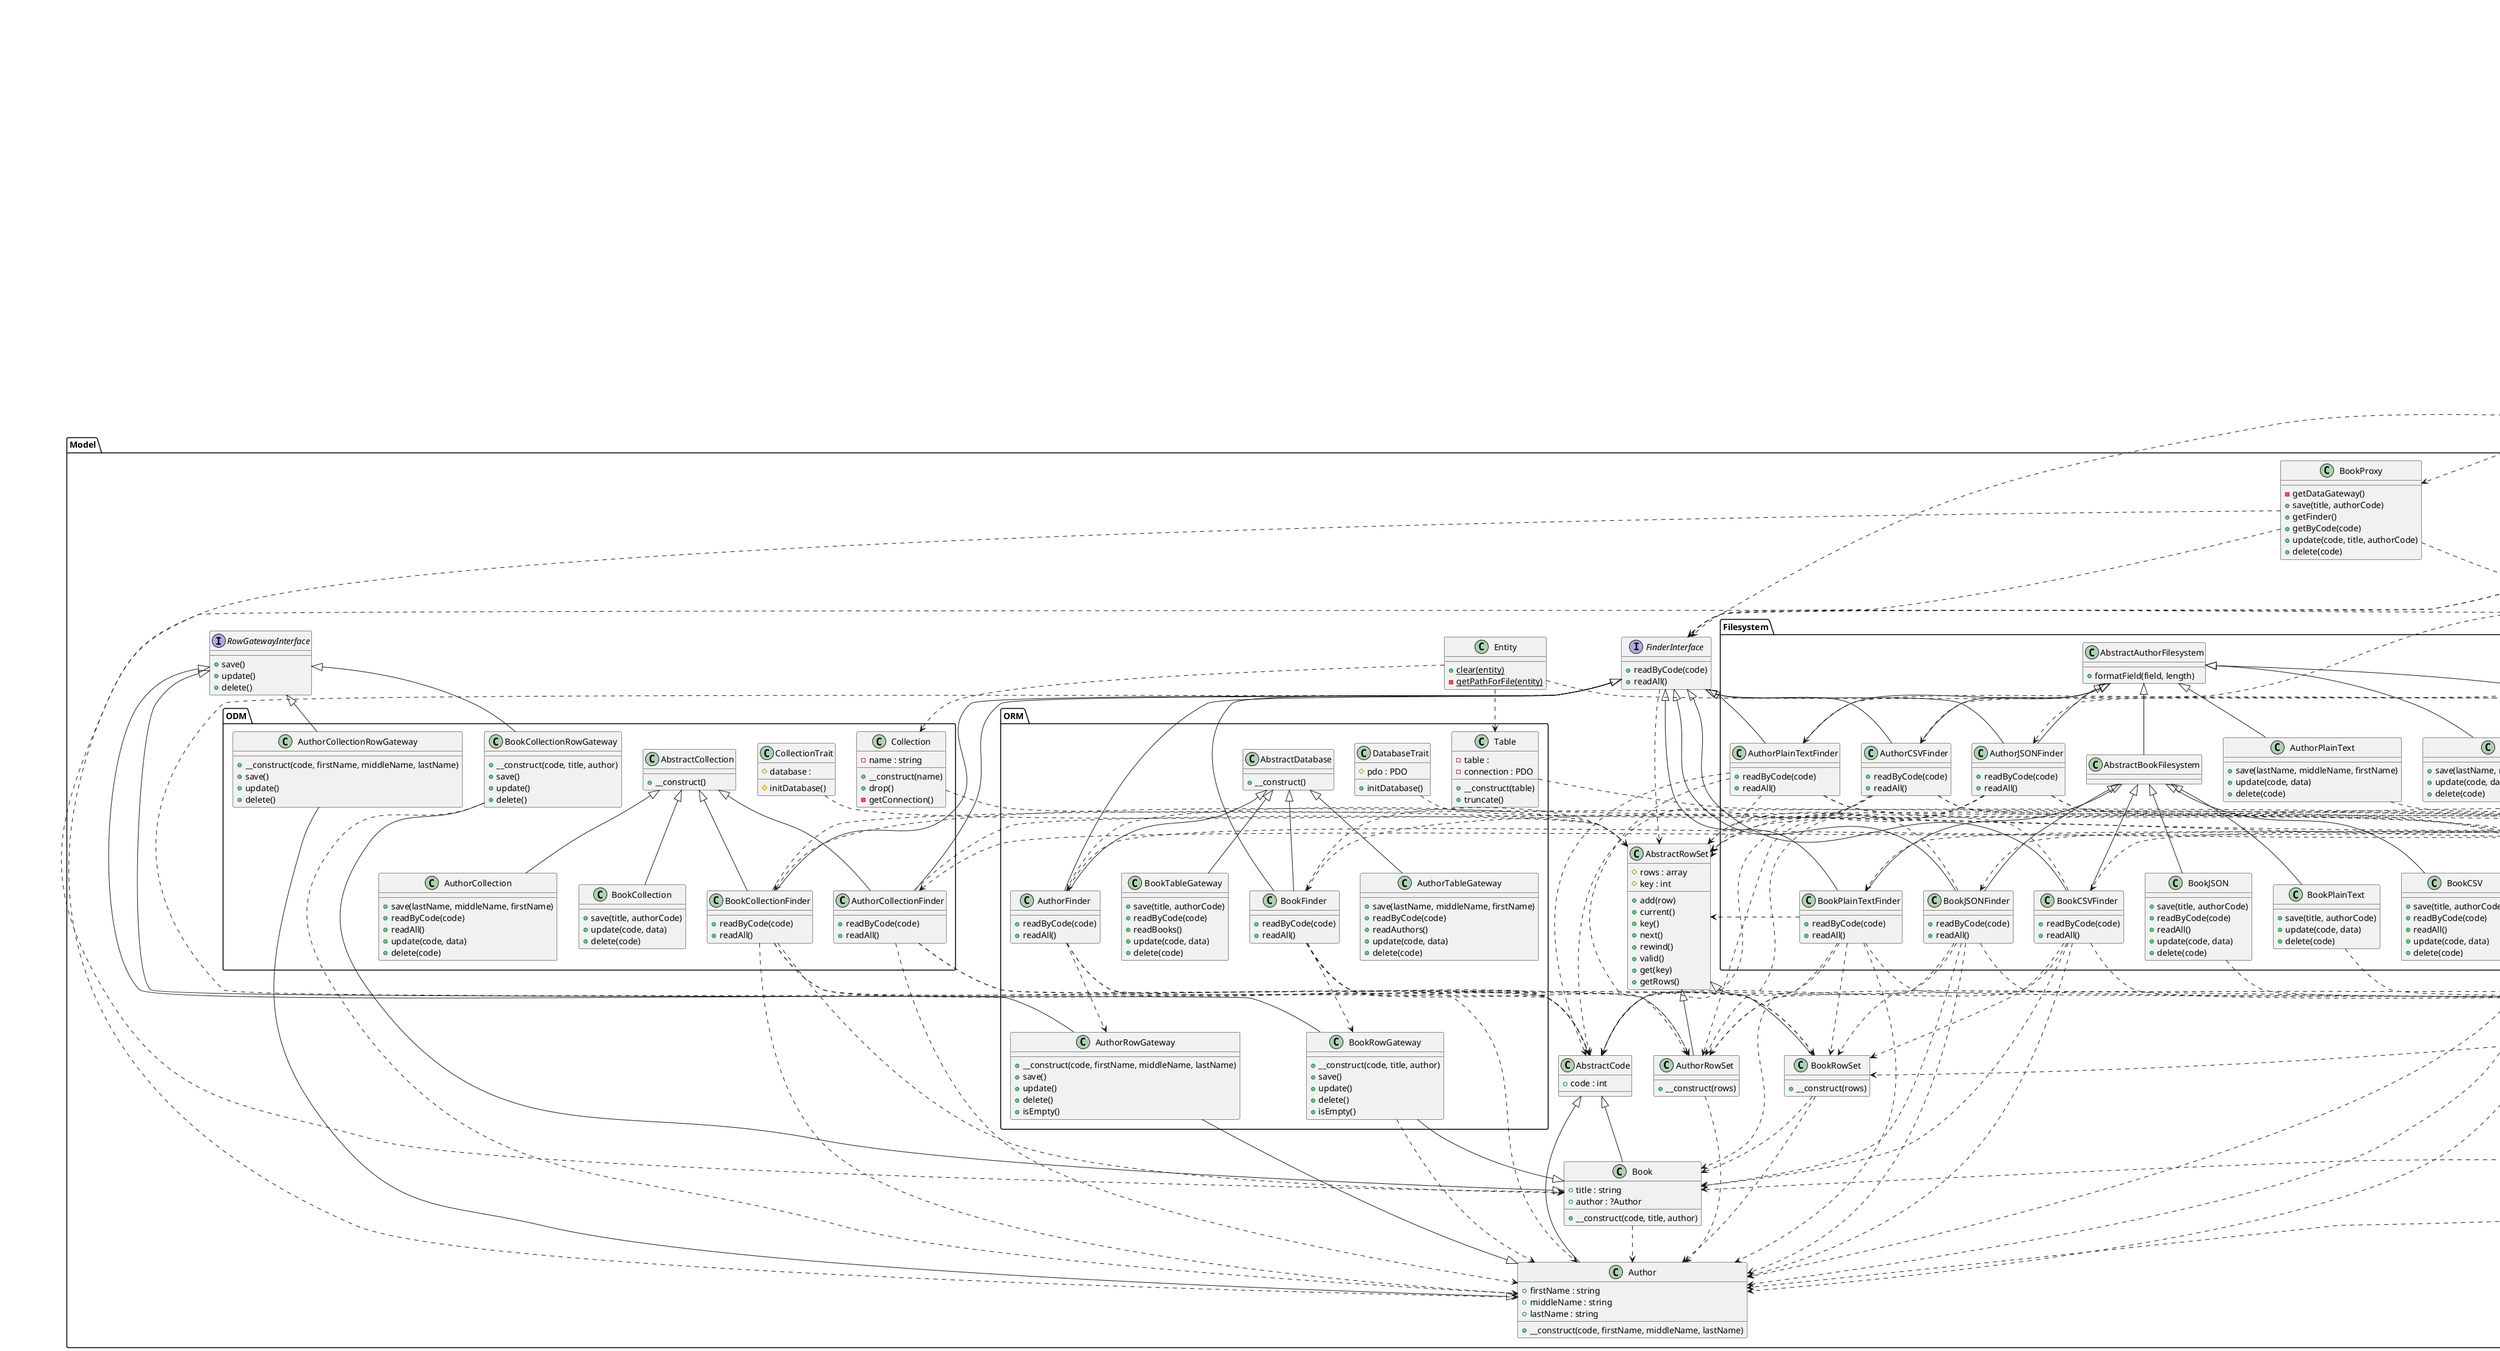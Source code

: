@startuml class-diagram
  package Controller as Controller {
    class "Book" as Controller_Book {
      #book : Book
      +list()
      +edit()
      +save()
      +message()
      #insert(title, authorCode)
      #update(code, title, authorCode)
      +delete()
      #remove(code)
      #getByCode(code)
      #listBooksInTable()
      #getBookFinder()
      #listAuthorsForSelect(code)
    }
    class "Index" as Controller_Index {
      +index()
    }
    class "Author" as Controller_Author {
      #author : Author
      +list()
      +edit()
      +save()
      +message()
      #insert(lastName, middleName, firstName)
      #update(code, lastName, middleName, firstName)
      +delete()
      #remove(code)
      #getByCode(code)
      #listAuthorsInTable()
      +getAuthorFinder()
    }
    class "AbstractPageController" as Controller_AbstractPageController {
      -controller : string
      +run(action)
      #redirect(controller, action, args)
    }
    package REST as Controller.REST {
      class "AbstractRESTController" as Controller_REST_AbstractRESTController {
        +run(action)
        #getPutData()
        {abstract} +post(data)
        {abstract} +get(code)
        {abstract} +put(data)
        {abstract} +delete(code)
      }
      class "BookREST" as Controller_REST_BookREST {
        -bookProxy : BookProxy
        +__construct()
        +post(data)
        +get(code)
        +put(data)
        +delete(code)
      }
      class "AuthorREST" as Controller_REST_AuthorREST {
        -authorProxy : AuthorProxy
        +__construct()
        +post(data)
        +get(code)
        +put(data)
        +delete(code)
      }
    }
  }
  package Test as Test {
    class "AbstractDatabaseTest" as Test_AbstractDatabaseTest {
      {abstract} +testSaveAuthor()
      {abstract} +testReadAuthor()
      {abstract} +testReadAuthors()
      {abstract} +testUpdateAuthor()
      {abstract} +testDeleteAuthor()
      {abstract} +testReadBook()
      {abstract} +testReadBooks()
      {abstract} +testUpdateBook()
      {abstract} +testDeleteBook()
    }
    class "PHPServer" as Test_PHPServer {
      -process : 
      -instance : 
      -__construct()
      {static} +getInstance()
      +start()
      +stop()
    }
  }
  package Model as Model {
    class "BookProxy" as Model_BookProxy {
      -getDataGateway()
      +save(title, authorCode)
      +getFinder()
      +getByCode(code)
      +update(code, title, authorCode)
      +delete(code)
    }
    interface "FinderInterface" as Model_FinderInterface {
      +readByCode(code)
      +readAll()
    }
    class "BookRowSet" as Model_BookRowSet {
      +__construct(rows)
    }
    interface "RowGatewayInterface" as Model_RowGatewayInterface {
      +save()
      +update()
      +delete()
    }
    class "Book" as Model_Book {
      +title : string
      +author : ?Author
      +__construct(code, title, author)
    }
    class "Entity" as Model_Entity {
      {static} +clear(entity)
      {static} -getPathForFile(entity)
    }
    class "AbstractCode" as Model_AbstractCode {
      +code : int
    }
    class "AbstractRowSet" as Model_AbstractRowSet {
      #rows : array
      #key : int
      +add(row)
      +current()
      +key()
      +next()
      +rewind()
      +valid()
      +get(key)
      +getRows()
    }
    class "AuthorProxy" as Model_AuthorProxy {
      -getDataGateway()
      +save(lastName, middleName, firstName)
      +getFinder()
      +getByCode(code)
      +update(code, data)
      +delete(code)
    }
    class "AuthorRowSet" as Model_AuthorRowSet {
      +__construct(rows)
    }
    class "Author" as Model_Author {
      +firstName : string
      +middleName : string
      +lastName : string
      +__construct(code, firstName, middleName, lastName)
    }
    package ODM as Model.ODM {
      class "BookCollectionFinder" as Model_ODM_BookCollectionFinder {
        +readByCode(code)
        +readAll()
      }
      class "BookCollection" as Model_ODM_BookCollection {
        +save(title, authorCode)
        +update(code, data)
        +delete(code)
      }
      class "BookCollectionRowGateway" as Model_ODM_BookCollectionRowGateway {
        +__construct(code, title, author)
        +save()
        +update()
        +delete()
      }
      class "CollectionTrait" as Model_ODM_CollectionTrait {
        #database : 
        #initDatabase()
      }
      class "AuthorCollection" as Model_ODM_AuthorCollection {
        +save(lastName, middleName, firstName)
        +readByCode(code)
        +readAll()
        +update(code, data)
        +delete(code)
      }
      class "AbstractCollection" as Model_ODM_AbstractCollection {
        +__construct()
      }
      class "AuthorCollectionRowGateway" as Model_ODM_AuthorCollectionRowGateway {
        +__construct(code, firstName, middleName, lastName)
        +save()
        +update()
        +delete()
      }
      class "Collection" as Model_ODM_Collection {
        -name : string
        +__construct(name)
        +drop()
        -getConnection()
      }
      class "AuthorCollectionFinder" as Model_ODM_AuthorCollectionFinder {
        +readByCode(code)
        +readAll()
      }
    }
    package ORM as Model.ORM {
      class "BookFinder" as Model_ORM_BookFinder {
        +readByCode(code)
        +readAll()
      }
      class "BookTableGateway" as Model_ORM_BookTableGateway {
        +save(title, authorCode)
        +readByCode(code)
        +readBooks()
        +update(code, data)
        +delete(code)
      }
      class "BookRowGateway" as Model_ORM_BookRowGateway {
        +__construct(code, title, author)
        +save()
        +update()
        +delete()
        +isEmpty()
      }
      class "DatabaseTrait" as Model_ORM_DatabaseTrait {
        #pdo : PDO
        +initDatabase()
      }
      class "AuthorFinder" as Model_ORM_AuthorFinder {
        +readByCode(code)
        +readAll()
      }
      class "AuthorRowGateway" as Model_ORM_AuthorRowGateway {
        +__construct(code, firstName, middleName, lastName)
        +save()
        +update()
        +delete()
        +isEmpty()
      }
      class "AbstractDatabase" as Model_ORM_AbstractDatabase {
        +__construct()
      }
      class "AuthorTableGateway" as Model_ORM_AuthorTableGateway {
        +save(lastName, middleName, firstName)
        +readByCode(code)
        +readAuthors()
        +update(code, data)
        +delete(code)
      }
      class "Table" as Model_ORM_Table {
        -table : 
        -connection : PDO
        +__construct(table)
        +truncate()
      }
    }
    package Filesystem as Model.Filesystem {
      class "AuthorPlainTextFinder" as Model_Filesystem_AuthorPlainTextFinder {
        +readByCode(code)
        +readAll()
      }
      class "AbstractBookFilesystem" as Model_Filesystem_AbstractBookFilesystem {
      }
      class "BookCSV" as Model_Filesystem_BookCSV {
        +save(title, authorCode)
        +readByCode(code)
        +readAll()
        +update(code, data)
        +delete(code)
      }
      class "BookJSON" as Model_Filesystem_BookJSON {
        +save(title, authorCode)
        +readByCode(code)
        +readAll()
        +update(code, data)
        +delete(code)
      }
      class "AuthorPlainText" as Model_Filesystem_AuthorPlainText {
        +save(lastName, middleName, firstName)
        +update(code, data)
        +delete(code)
      }
      class "AuthorCSVFinder" as Model_Filesystem_AuthorCSVFinder {
        +readByCode(code)
        +readAll()
      }
      class "AuthorJSONFinder" as Model_Filesystem_AuthorJSONFinder {
        +readByCode(code)
        +readAll()
      }
      class "BookPlainText" as Model_Filesystem_BookPlainText {
        +save(title, authorCode)
        +update(code, data)
        +delete(code)
      }
      class "BookCSVFinder" as Model_Filesystem_BookCSVFinder {
        +readByCode(code)
        +readAll()
      }
      class "AbstractAuthorFilesystem" as Model_Filesystem_AbstractAuthorFilesystem {
        +formatField(field, length)
      }
      class "AuthorCSV" as Model_Filesystem_AuthorCSV {
        +save(lastName, middleName, firstName)
        +update(code, data)
        +delete(code)
      }
      class "BookPlainTextFinder" as Model_Filesystem_BookPlainTextFinder {
        +readByCode(code)
        +readAll()
      }
      class "BookJSONFinder" as Model_Filesystem_BookJSONFinder {
        +readByCode(code)
        +readAll()
      }
      class "AuthorJSON" as Model_Filesystem_AuthorJSON {
        +save(lastName, middleName, firstName)
        +update(code, data)
        +delete(code)
      }
    }
  }
  package Util as Util {
    class "Config" as Util_Config {
      -config : ?array
      -overridedValues : array
      {static} +get(key)
      {static} -getConfigFileName()
      {static} +override(key, value)
      {static} +change(current, new)
    }
  }
  Controller_AbstractPageController <|-- Controller_Author
  Controller_AbstractPageController <|-- Controller_Book
  Controller_AbstractPageController <|-- Controller_Index
  Controller_Author ..> Model_Author
  Controller_Author ..> Model_AuthorRowSet
  Controller_Author ..> Model_Filesystem_AuthorCSVFinder
  Controller_Author ..> Model_Filesystem_AuthorJSONFinder
  Controller_Author ..> Model_Filesystem_AuthorPlainTextFinder
  Controller_Author ..> Model_FinderInterface
  Controller_Author ..> Model_ODM_AuthorCollectionFinder
  Controller_Author ..> Model_ORM_AuthorFinder
  Controller_Author ..> Util_Config
  Controller_Book ..> Controller_Author
  Controller_Book ..> Model_AuthorProxy
  Controller_Book ..> Model_AuthorRowSet
  Controller_Book ..> Model_Book
  Controller_Book ..> Model_BookRowSet
  Controller_Book ..> Model_Filesystem_BookCSVFinder
  Controller_Book ..> Model_Filesystem_BookJSONFinder
  Controller_Book ..> Model_Filesystem_BookPlainTextFinder
  Controller_Book ..> Model_FinderInterface
  Controller_Book ..> Model_ODM_BookCollectionFinder
  Controller_Book ..> Model_ORM_BookFinder
  Controller_Book ..> Util_Config
  Controller_REST_AbstractRESTController <|-- Controller_REST_AuthorREST
  Controller_REST_AbstractRESTController <|-- Controller_REST_BookREST
  Controller_REST_AuthorREST ..> Model_AuthorProxy
  Controller_REST_BookREST ..> Model_BookProxy
  Model_AbstractCode <|-- Model_Author
  Model_AbstractCode <|-- Model_Book
  Model_AbstractRowSet <|-- Model_AuthorRowSet
  Model_AbstractRowSet <|-- Model_BookRowSet
  Model_Author <|-- Model_ODM_AuthorCollectionRowGateway
  Model_Author <|-- Model_ORM_AuthorRowGateway
  Model_AuthorProxy ..> Model_Author
  Model_AuthorProxy ..> Model_FinderInterface
  Model_AuthorProxy ..> Util_Config
  Model_AuthorRowSet ..> Model_Author
  Model_Book ..> Model_Author
  Model_Book <|-- Model_ODM_BookCollectionRowGateway
  Model_Book <|-- Model_ORM_BookRowGateway
  Model_BookProxy ..> Model_Book
  Model_BookProxy ..> Model_FinderInterface
  Model_BookProxy ..> Util_Config
  Model_BookRowSet ..> Model_Author
  Model_BookRowSet ..> Model_Book
  Model_Entity ..> Model_ODM_Collection
  Model_Entity ..> Model_ORM_Table
  Model_Entity ..> Util_Config
  Model_Filesystem_AbstractAuthorFilesystem <|-- Model_Filesystem_AbstractBookFilesystem
  Model_Filesystem_AbstractAuthorFilesystem <|-- Model_Filesystem_AuthorCSV
  Model_Filesystem_AbstractAuthorFilesystem <|-- Model_Filesystem_AuthorCSVFinder
  Model_Filesystem_AbstractAuthorFilesystem <|-- Model_Filesystem_AuthorJSON
  Model_Filesystem_AbstractAuthorFilesystem <|-- Model_Filesystem_AuthorJSONFinder
  Model_Filesystem_AbstractAuthorFilesystem <|-- Model_Filesystem_AuthorPlainText
  Model_Filesystem_AbstractAuthorFilesystem <|-- Model_Filesystem_AuthorPlainTextFinder
  Model_Filesystem_AbstractBookFilesystem <|-- Model_Filesystem_BookCSV
  Model_Filesystem_AbstractBookFilesystem <|-- Model_Filesystem_BookCSVFinder
  Model_Filesystem_AbstractBookFilesystem <|-- Model_Filesystem_BookJSON
  Model_Filesystem_AbstractBookFilesystem <|-- Model_Filesystem_BookJSONFinder
  Model_Filesystem_AbstractBookFilesystem <|-- Model_Filesystem_BookPlainText
  Model_Filesystem_AbstractBookFilesystem <|-- Model_Filesystem_BookPlainTextFinder
  Model_Filesystem_AuthorCSV ..> Util_Config
  Model_Filesystem_AuthorCSVFinder ..> Model_AbstractCode
  Model_Filesystem_AuthorCSVFinder ..> Model_AbstractRowSet
  Model_Filesystem_AuthorCSVFinder ..> Model_Author
  Model_Filesystem_AuthorCSVFinder ..> Model_AuthorRowSet
  Model_Filesystem_AuthorCSVFinder ..> Util_Config
  Model_Filesystem_AuthorJSON ..> Util_Config
  Model_Filesystem_AuthorJSONFinder ..> Model_AbstractCode
  Model_Filesystem_AuthorJSONFinder ..> Model_AbstractRowSet
  Model_Filesystem_AuthorJSONFinder ..> Model_Author
  Model_Filesystem_AuthorJSONFinder ..> Model_AuthorRowSet
  Model_Filesystem_AuthorJSONFinder ..> Util_Config
  Model_Filesystem_AuthorPlainText ..> Util_Config
  Model_Filesystem_AuthorPlainTextFinder ..> Model_AbstractCode
  Model_Filesystem_AuthorPlainTextFinder ..> Model_AbstractRowSet
  Model_Filesystem_AuthorPlainTextFinder ..> Model_Author
  Model_Filesystem_AuthorPlainTextFinder ..> Model_AuthorRowSet
  Model_Filesystem_AuthorPlainTextFinder ..> Util_Config
  Model_Filesystem_BookCSV ..> Util_Config
  Model_Filesystem_BookCSVFinder ..> Model_AbstractCode
  Model_Filesystem_BookCSVFinder ..> Model_AbstractRowSet
  Model_Filesystem_BookCSVFinder ..> Model_Author
  Model_Filesystem_BookCSVFinder ..> Model_Book
  Model_Filesystem_BookCSVFinder ..> Model_BookRowSet
  Model_Filesystem_BookCSVFinder ..> Util_Config
  Model_Filesystem_BookJSON ..> Util_Config
  Model_Filesystem_BookJSONFinder ..> Model_AbstractCode
  Model_Filesystem_BookJSONFinder ..> Model_AbstractRowSet
  Model_Filesystem_BookJSONFinder ..> Model_Author
  Model_Filesystem_BookJSONFinder ..> Model_Book
  Model_Filesystem_BookJSONFinder ..> Model_BookRowSet
  Model_Filesystem_BookJSONFinder ..> Util_Config
  Model_Filesystem_BookPlainText ..> Util_Config
  Model_Filesystem_BookPlainTextFinder ..> Model_AbstractCode
  Model_Filesystem_BookPlainTextFinder ..> Model_AbstractRowSet
  Model_Filesystem_BookPlainTextFinder ..> Model_Author
  Model_Filesystem_BookPlainTextFinder ..> Model_Book
  Model_Filesystem_BookPlainTextFinder ..> Model_BookRowSet
  Model_Filesystem_BookPlainTextFinder ..> Util_Config
  Model_FinderInterface ..> Model_AbstractCode
  Model_FinderInterface ..> Model_AbstractRowSet
  Model_FinderInterface <|-- Model_Filesystem_AuthorCSVFinder
  Model_FinderInterface <|-- Model_Filesystem_AuthorJSONFinder
  Model_FinderInterface <|-- Model_Filesystem_AuthorPlainTextFinder
  Model_FinderInterface <|-- Model_Filesystem_BookCSVFinder
  Model_FinderInterface <|-- Model_Filesystem_BookJSONFinder
  Model_FinderInterface <|-- Model_Filesystem_BookPlainTextFinder
  Model_FinderInterface <|-- Model_ODM_AuthorCollectionFinder
  Model_FinderInterface <|-- Model_ODM_BookCollectionFinder
  Model_FinderInterface <|-- Model_ORM_AuthorFinder
  Model_FinderInterface <|-- Model_ORM_BookFinder
  Model_ODM_AbstractCollection <|-- Model_ODM_AuthorCollection
  Model_ODM_AbstractCollection <|-- Model_ODM_AuthorCollectionFinder
  Model_ODM_AbstractCollection <|-- Model_ODM_BookCollection
  Model_ODM_AbstractCollection <|-- Model_ODM_BookCollectionFinder
  Model_ODM_AuthorCollectionFinder ..> Model_AbstractCode
  Model_ODM_AuthorCollectionFinder ..> Model_AbstractRowSet
  Model_ODM_AuthorCollectionFinder ..> Model_Author
  Model_ODM_AuthorCollectionFinder ..> Model_AuthorRowSet
  Model_ODM_BookCollectionFinder ..> Model_AbstractCode
  Model_ODM_BookCollectionFinder ..> Model_AbstractRowSet
  Model_ODM_BookCollectionFinder ..> Model_Author
  Model_ODM_BookCollectionFinder ..> Model_Book
  Model_ODM_BookCollectionFinder ..> Model_BookRowSet
  Model_ODM_BookCollectionRowGateway ..> Model_Author
  Model_ODM_Collection ..> Util_Config
  Model_ODM_CollectionTrait ..> Util_Config
  Model_ORM_AbstractDatabase <|-- Model_ORM_AuthorFinder
  Model_ORM_AbstractDatabase <|-- Model_ORM_AuthorTableGateway
  Model_ORM_AbstractDatabase <|-- Model_ORM_BookFinder
  Model_ORM_AbstractDatabase <|-- Model_ORM_BookTableGateway
  Model_ORM_AuthorFinder ..> Model_AbstractCode
  Model_ORM_AuthorFinder ..> Model_AbstractRowSet
  Model_ORM_AuthorFinder ..> Model_AuthorRowSet
  Model_ORM_AuthorFinder ..> Model_ORM_AuthorRowGateway
  Model_ORM_BookFinder ..> Model_AbstractCode
  Model_ORM_BookFinder ..> Model_AbstractRowSet
  Model_ORM_BookFinder ..> Model_Author
  Model_ORM_BookFinder ..> Model_BookRowSet
  Model_ORM_BookFinder ..> Model_ORM_BookRowGateway
  Model_ORM_BookRowGateway ..> Model_Author
  Model_ORM_DatabaseTrait ..> Util_Config
  Model_ORM_Table ..> Util_Config
  Model_RowGatewayInterface <|-- Model_ODM_AuthorCollectionRowGateway
  Model_RowGatewayInterface <|-- Model_ODM_BookCollectionRowGateway
  Model_RowGatewayInterface <|-- Model_ORM_AuthorRowGateway
  Model_RowGatewayInterface <|-- Model_ORM_BookRowGateway
  Test_PHPServer ..> Test_PHPServer
@enduml
